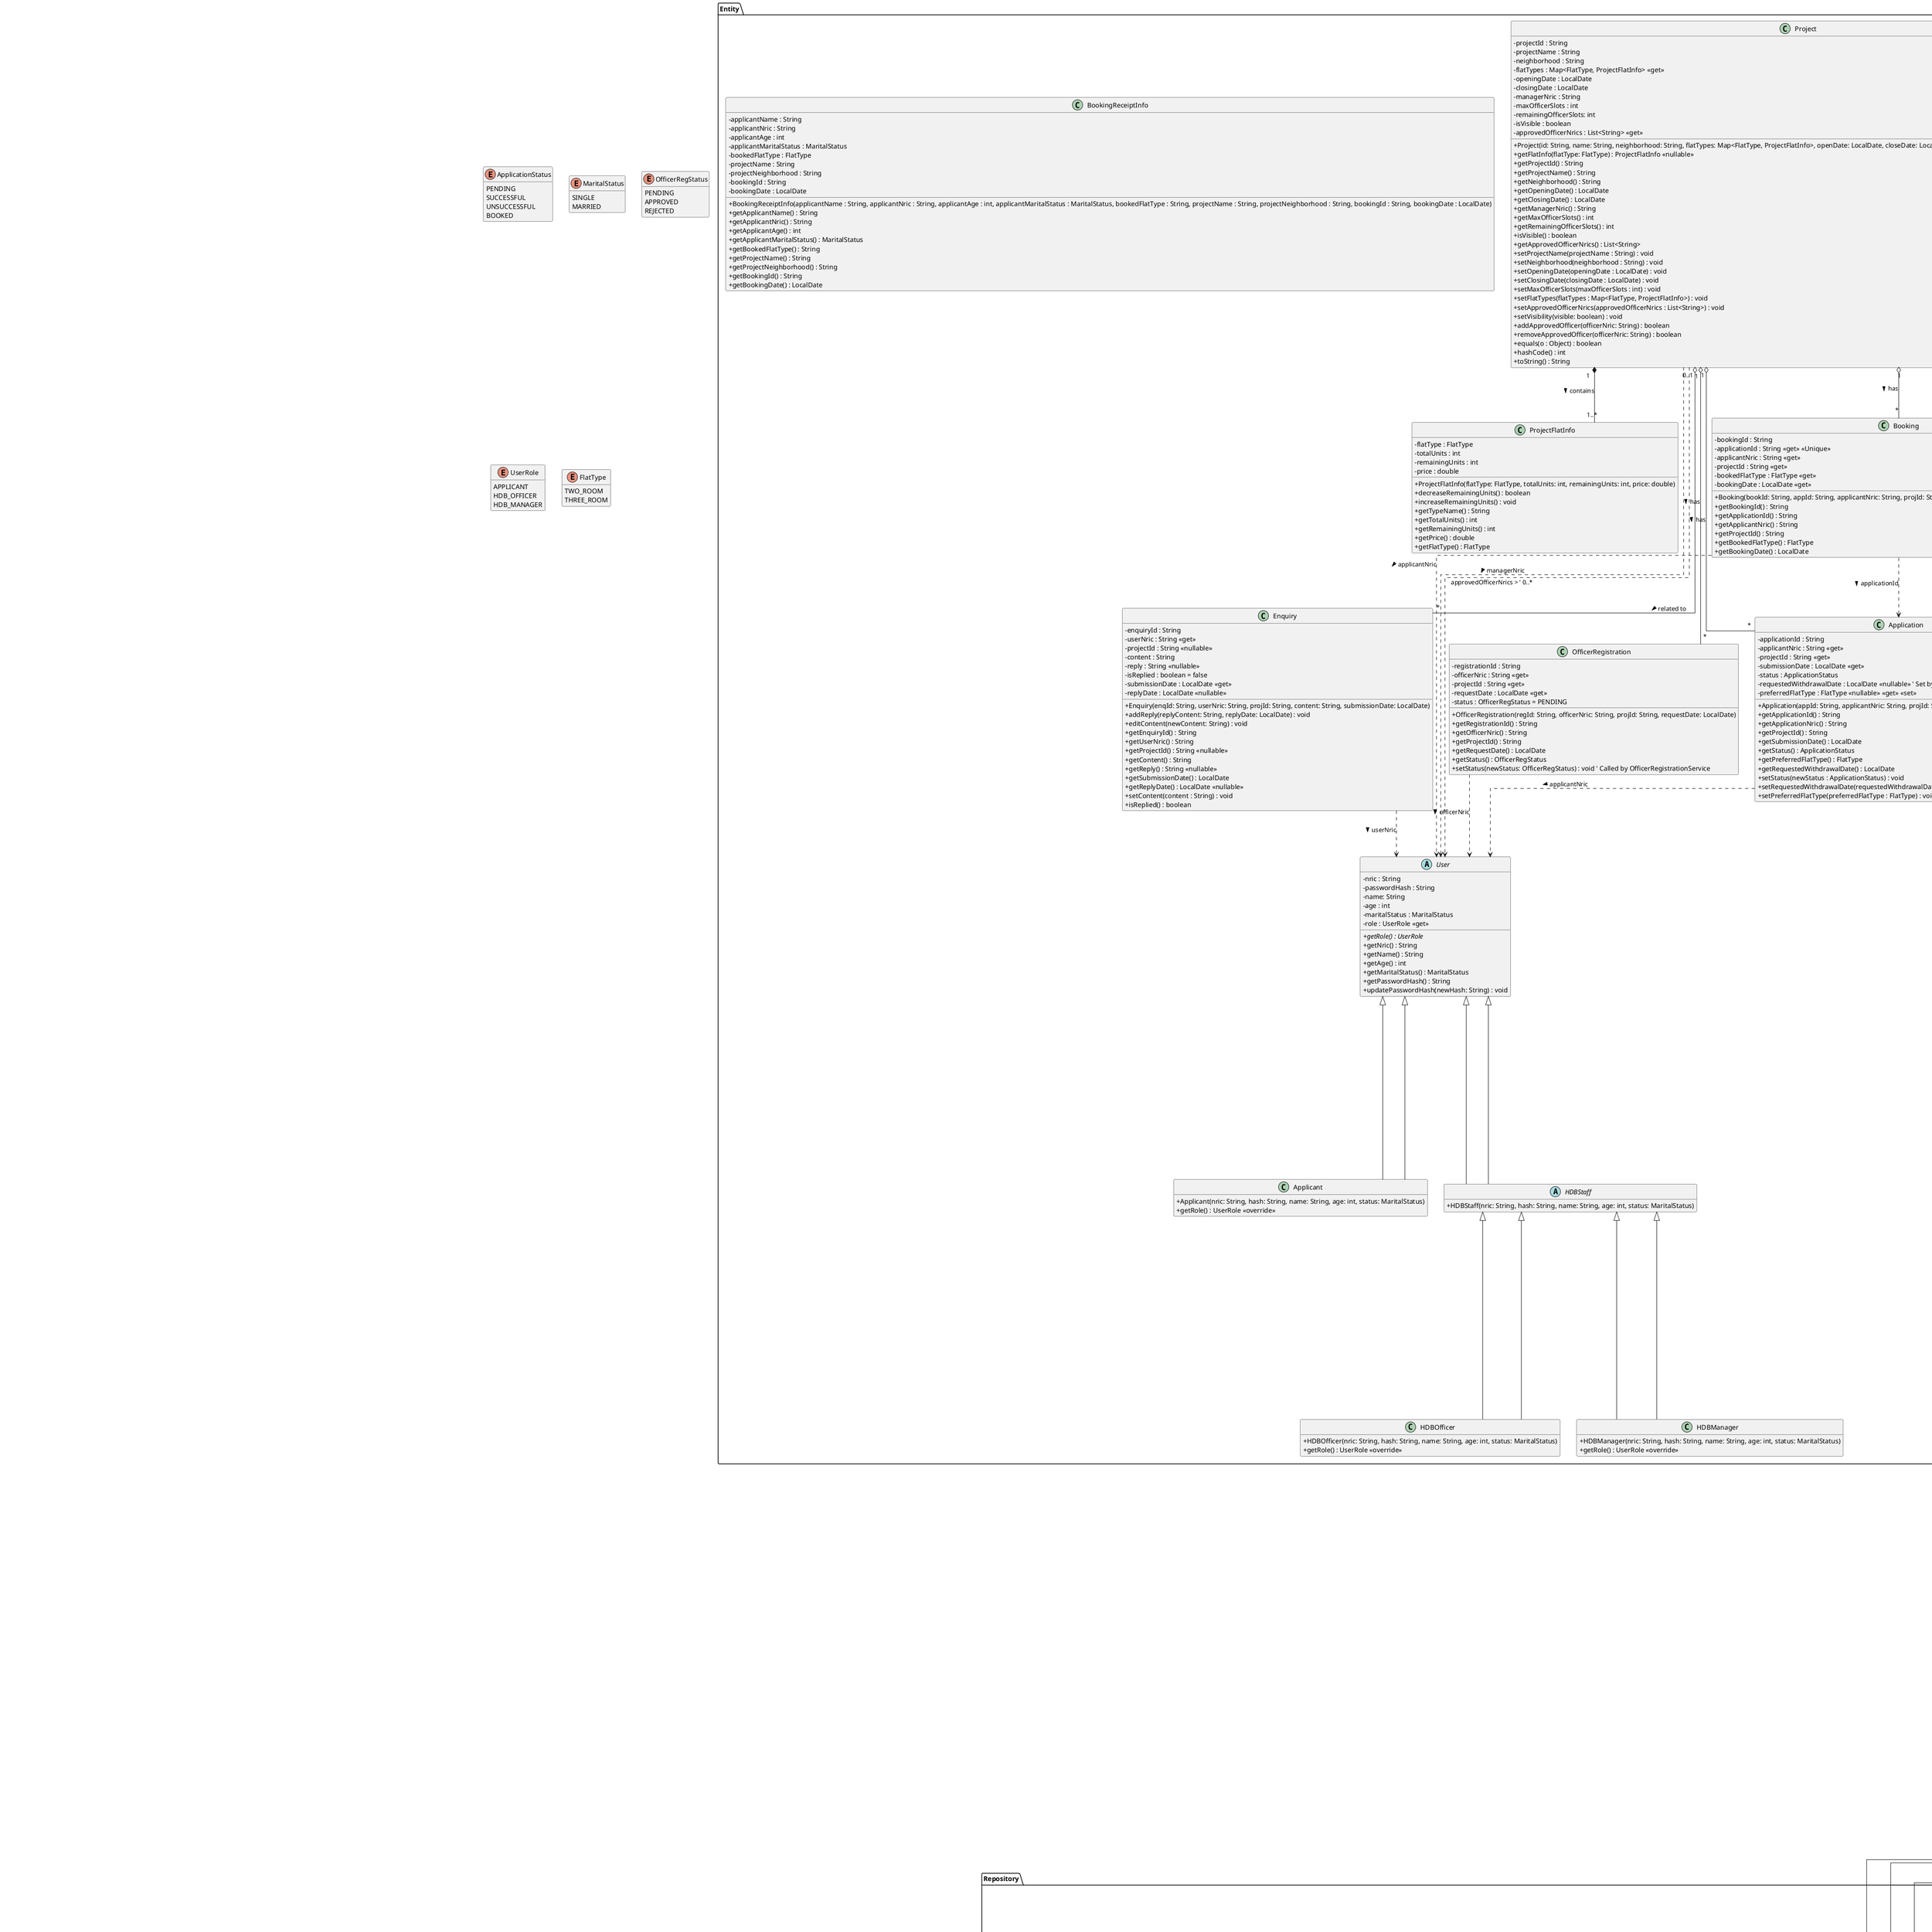 @startuml

' --- Settings ---
skinparam classAttributeIconSize 0
hide empty members
skinparam packageStyle rect
skinparam linetype ortho

' --- Enums ---
enum ApplicationStatus {
    PENDING
    SUCCESSFUL
    UNSUCCESSFUL
    BOOKED
}
enum MaritalStatus {
    SINGLE
    MARRIED
}
enum OfficerRegStatus {
    PENDING
    APPROVED
    REJECTED
}
enum UserRole {
    APPLICANT
    HDB_OFFICER
    HDB_MANAGER
}
enum FlatType {
    TWO_ROOM
    THREE_ROOM
}

' --- Entity Layer ---
package Entity <<Folder>> {
    abstract class User {
        - nric : String
        - passwordHash : String
        - name: String
        - age : int
        - maritalStatus : MaritalStatus
        - role : UserRole <<get>>
        + {abstract} getRole() : UserRole
        + getNric() : String
        + getName() : String
        + getAge() : int
        + getMaritalStatus() : MaritalStatus
        + getPasswordHash() : String
        + updatePasswordHash(newHash: String) : void
    }

    class Applicant extends User {
        + Applicant(nric: String, hash: String, name: String, age: int, status: MaritalStatus)
        + getRole() : UserRole <<override>>
    }

    abstract class HDBStaff extends User {
         + HDBStaff(nric: String, hash: String, name: String, age: int, status: MaritalStatus)
    }

    class HDBOfficer extends HDBStaff {
        + HDBOfficer(nric: String, hash: String, name: String, age: int, status: MaritalStatus)
        + getRole() : UserRole <<override>>
    }

    class HDBManager extends HDBStaff {
        + HDBManager(nric: String, hash: String, name: String, age: int, status: MaritalStatus)
        + getRole() : UserRole <<override>>
    }

    class ProjectFlatInfo {
        - flatType : FlatType
        - totalUnits : int
        - remainingUnits : int
        - price : double
        + ProjectFlatInfo(flatType: FlatType, totalUnits: int, remainingUnits: int, price: double)
        + decreaseRemainingUnits() : boolean
        + increaseRemainingUnits() : void
        + getTypeName() : String
        + getTotalUnits() : int
        + getRemainingUnits() : int
        + getPrice() : double
        + getFlatType() : FlatType
    }

    class Project {
        - projectId : String
        - projectName : String
        - neighborhood : String
        - flatTypes : Map<FlatType, ProjectFlatInfo> <<get>>
        - openingDate : LocalDate
        - closingDate : LocalDate
        - managerNric : String
        - maxOfficerSlots : int
        - remainingOfficerSlots: int
        - isVisible : boolean
        - approvedOfficerNrics : List<String> <<get>>
        + Project(id: String, name: String, neighborhood: String, flatTypes: Map<FlatType, ProjectFlatInfo>, openDate: LocalDate, closeDate: LocalDate, managerNric: String, maxOfficerSlots: int)
        + getFlatInfo(flatType: FlatType) : ProjectFlatInfo <<nullable>>
        + getProjectId() : String
        + getProjectName() : String
        + getNeighborhood() : String
        + getOpeningDate() : LocalDate
        + getClosingDate() : LocalDate
        + getManagerNric() : String
        + getMaxOfficerSlots() : int
        + getRemainingOfficerSlots() : int
        + isVisible() : boolean
        + getApprovedOfficerNrics() : List<String>
        + setProjectName(projectName : String) : void
        + setNeighborhood(neighborhood : String) : void
        + setOpeningDate(openingDate : LocalDate) : void
        + setClosingDate(closingDate : LocalDate) : void
        + setMaxOfficerSlots(maxOfficerSlots : int) : void
        + setFlatTypes(flatTypes : Map<FlatType, ProjectFlatInfo>) : void
        + setApprovedOfficerNrics(approvedOfficerNrics : List<String>) : void
        + setVisibility(visible: boolean) : void
        + addApprovedOfficer(officerNric: String) : boolean
        + removeApprovedOfficer(officerNric: String) : boolean
        + equals(o : Object) : boolean
        + hashCode() : int
        + toString() : String
    }

    class Application {
        - applicationId : String
        - applicantNric : String <<get>>
        - projectId : String <<get>>
        - submissionDate : LocalDate <<get>>
        - status : ApplicationStatus
        - requestedWithdrawalDate : LocalDate <<nullable>> ' Set by ApplicationService
        - preferredFlatType : FlatType <<nullable>> <<get>> <<set>>
        + Application(appId: String, applicantNric: String, projId: String, submissionDate: LocalDate)
        + getApplicationId() : String
        + getApplicationNric() : String
        + getProjectId() : String
        + getSubmissionDate() : LocalDate
        + getStatus() : ApplicationStatus
        + getPreferredFlatType() : FlatType
        + getRequestedWithdrawalDate() : LocalDate
        + setStatus(newStatus : ApplicationStatus) : void
        + setRequestedWithdrawalDate(requestedWithdrawalDate : LocalDate) : void
        + setPreferredFlatType(preferredFlatType : FlatType) : void
    }

    class Booking {
        - bookingId : String
        - applicationId : String <<get>> <<Unique>>
        - applicantNric : String <<get>>
        - projectId : String <<get>>
        - bookedFlatType : FlatType <<get>>
        - bookingDate : LocalDate <<get>>
        + Booking(bookId: String, appId: String, applicantNric: String, projId: String, flatType: FlatType, bookingDate: LocalDate)
        + getBookingId() : String
        + getApplicationId() : String
        + getApplicantNric() : String
        + getProjectId() : String
        + getBookedFlatType() : FlatType
        + getBookingDate() : LocalDate
    }

    class BookingReceiptInfo {
        - applicantName : String
        - applicantNric : String
        - applicantAge : int
        - applicantMaritalStatus : MaritalStatus
        - bookedFlatType : FlatType
        - projectName : String
        - projectNeighborhood : String
        - bookingId : String
        - bookingDate : LocalDate
        + BookingReceiptInfo(applicantName : String, applicantNric : String, applicantAge : int, applicantMaritalStatus : MaritalStatus, bookedFlatType : String, projectName : String, projectNeighborhood : String, bookingId : String, bookingDate : LocalDate)
        + getApplicantName() : String
        + getApplicantNric() : String
        + getApplicantAge() : int
        + getApplicantMaritalStatus() : MaritalStatus
        + getBookedFlatType() : String
        + getProjectName() : String
        + getProjectNeighborhood() : String
        + getBookingId() : String
        + getBookingDate() : LocalDate
    }

    class Enquiry {
        - enquiryId : String
        - userNric : String <<get>>
        - projectId : String <<nullable>>
        - content : String
        - reply : String <<nullable>>
        - isReplied : boolean = false
        - submissionDate : LocalDate <<get>>
        - replyDate : LocalDate <<nullable>>
        + Enquiry(enqId: String, userNric: String, projId: String, content: String, submissionDate: LocalDate)
        + addReply(replyContent: String, replyDate: LocalDate) : void
        + editContent(newContent: String) : void
        + getEnquiryId() : String
        + getUserNric() : String
        + getProjectId() : String <<nullable>>
        + getContent() : String
        + getReply() : String <<nullable>>
        + getSubmissionDate() : LocalDate
        + getReplyDate() : LocalDate <<nullable>>
        + setContent(content : String) : void
        + isReplied() : boolean
    }

     class OfficerRegistration {
        - registrationId : String
        - officerNric : String <<get>>
        - projectId : String <<get>>
        - requestDate : LocalDate <<get>>
        - status : OfficerRegStatus = PENDING
        + OfficerRegistration(regId: String, officerNric: String, projId: String, requestDate: LocalDate)
        + getRegistrationId() : String
        + getOfficerNric() : String
        + getProjectId() : String
        + getRequestDate() : LocalDate
        + getStatus() : OfficerRegStatus
        + setStatus(newStatus: OfficerRegStatus) : void ' Called by OfficerRegistrationService
    }
}

' --- Exception Package ---
package Exception <<Folder>> {
    class ApplicationException extends Exception {
        + ApplicationException(message: String)
    }
    class AuthenticationException extends Exception {
        + AuthenticationException(message: String)
    }
    class BookingException extends Exception {
        + BookingException(message: String)
    }
    class DataAccessException extends RuntimeException {
        + DataAccessException(message: String, cause: Throwable)
    }
    class RegistrationException extends Exception {
        + RegistrationException(message: String)
    }
     class InvalidInputException extends Exception {
        + InvalidInputException(message: String)
    }
}

' --- Repository Package ---
package Repository <<Folder>> {

    ' --- Helper Class ---
    class CsvRepositoryHelper<ID, T> <<Helper>> {
        - filePath : String <<final>>
        - header : String[] <<final>>
        - deserializer : Function<List<String[]>, Map<ID, T>> <<final>>
        - serializer : Function<Map<ID, T>, List<String[]>> <<final>>
        + CsvRepositoryHelper(filePath: String, header: String[], deserializer: Function<List<String[]>, Map<ID, T>>, serializer: Function<Map<ID, T>, List<String[]>>)
        + loadData() : Map<ID, T> <<throws DataAccessException>>
        + saveData(entities: Map<ID, T>) : void <<throws DataAccessException>>
    }

    interface IRepository<T, ID> <<DIP>> {
        + findById(id : ID) : T <<nullable>>
        + findAll() : Map<ID, T>
        + save(entity : T) : void
        + saveAll(entities: Map<ID, T>) : void
        + loadAll() : Map<ID, T> <<throws DataAccessException>>
    }

    interface IUserRepository extends IRepository<User, String> {
    }

    interface IProjectRepository extends IRepository<Project, String> {
        + findAllFlatInfoIds() : Set<String>
        + deleteById(id : String) : void <<throws DataAccessException>>
    }

    interface IApplicationRepository extends IRepository<Application, String> {
        + findByApplicantNric(nric: String) : Application <<nullable>>
        + findByProjectId(projectId: String) : List<Application>
        + findByStatus(status : ApplicationStatus) : List<Application>
    }

    interface IBookingRepository extends IRepository<Booking, String> {
        + findByApplicantNric(nric: String) : Booking <<nullable>>
        + findByApplicationId(applicationId: String) : Booking <<nullable>>
        + findByProjectId(projectId : String) : List<Booking>
    }

    interface IEnquiryRepository extends IRepository<Enquiry, String> {
        + findByUserNric(nric: String) : List<Enquiry>
        + findByProjectId(projectId: String) : List<Enquiry>
        + deleteById(id : String) : void <<throws DataAccessException>>
    }

    interface IOfficerRegistrationRepository extends IRepository<OfficerRegistration, String> {
        + findByOfficerNric(nric: String) : List<OfficerRegistration>
        + findByProjectId(projectId: String) : List<OfficerRegistration>
    }

    class UserRepository implements IUserRepository {
        - USER_FILE_PATH : String <<static>> final
        - USER_CSV_HEADER : String[] <<static>> final
        - users : Map<String, User>
        - csvHelper : CsvRepositoryHelper<String, User> <<final>>
        - deserializeUsers(csvData : List<String[]>) : Map<String, User>
        - serializeUsers(usersToSerialize : Map<String, User>) : List<String[]>
        + UserRepository()
        + loadAll() : Map<String, User> <<throws DataAccessException>>
        + saveAll(entities : Map<String, User>) : void
        + save(entity : User) : void
        + findById(id: String) : User <<nullable>>
        + findAll() : Map<String, User>
    }

    class ProjectRepository implements IProjectRepository {
        - PROJECT_FILE_PATH : String <<static>> final
        - PROJECT_CSV_HEADER : String[] <<static>> final
        - FLAT_INFO_FILE_PATH : String <<static>> final
        - FLAT_INFO_CSV_HEADER : String[] <<static>> final
        - projects : Map<String, Project>
        - csvHelper : CsvRepositoryHelper<String, Project> <<final>>
        - loadedFlatInfoIds : Set<String>
        - deserializeProjectsAndFlatInfo(projectData : List<String[]>) : Map<String, Project> <<throws DataAccessException>>
        - serializeProjectsAndFlatInfo(projectsToSerialize : Map<String, Project>) : List<String[]> <<throws DataAccessException>>
        + ProjectRepository()
        + loadAll() : Map<String, Project> <<throws DataAccessException>>
        + saveAll(projects: Map<String, Project>) : void
        + save(project: Project) : void
        + findById(projectId: String) : Project <<nullable>>
        + findAll() : Map<String, Project>
        + findAllFlatInfoIds() : Set<String>
        + deleteById(id : String) : void <<throws DataAccessException>>
    }

    class ApplicationRepository implements IApplicationRepository {
        - APPLICATION_FILE_PATH : String <<static>> final
        - APPLICATION_CSV_HEADER : String[] <<static>> final
        - applications : Map<String, Application>
        - csvHelper : CsvRepositoryHelper<String, Application> <<final>>
        - deserializeApplications(applicationData : List<String[]>) : Map<String, Application>
        - serializeApplications(appsToSerialize : Map<String, Application>) : List<String[]>
        + ApplicationRepository()
        + loadAll() : Map<String, Application> <<throws DataAccessException>>
        + saveAll(entities : Map<String, Application>) : void
        + save(application: Application) : void
        + findById(applicationId: String) : Application <<nullable>>
        + findAll() : Map<String, Application>
        + findByApplicantNric(nric: String) : Application <<nullable>>
        + findByProjectId(projectId: String) : List<Application>
        + findByStatus(status : ApplicationStatus) : List<Application>
    }

    class BookingRepository implements IBookingRepository {
        - BOOKING_FILE_PATH : String <<static>> final
        - BOOKING_CSV_HEADER : String[] <<static>> final
        - bookings : Map<String, Booking>
        - csvHelper : CsvRepositoryHelper<String, Booking> <<final>>
        - deserializeBookings(bookingData : List<String[]>) : Map<String, Booking>
        - serializeBookings(booksToSerialize : Map<String, Booking>) : List<String[]>
        + BookingRepository()
        + loadAll() : Map<String, Booking> <<throws DataAccessException>>
        + saveAll(entities : Map<String, Booking>) : void
        + save(booking: Booking) : void
        + findById(bookingId: String) : Booking <<nullable>>
        + findAll() : Map<String, Booking>
        + findByApplicantNric(nric: String) : Booking <<nullable>>
        + findByApplicationId(applicationId: String) : Booking <<nullable>>
        + findByProjectId(projectId : String) : List<Booking>
    }

    class EnquiryRepository implements IEnquiryRepository {
        - ENQUIRY_FILE_PATH : String <<static>> final
        - ENQUIRY_CSV_HEADER : String[] <<static>> final
        - enquiries : Map<String, Enquiry>
        - csvHelper : CsvRepositoryHelper<String, Enquiry> <<final>>
        - deserializeEnquiries(enquiryData : List<String[]>) : Map<String, Enquiry>
        - serializeEnquiries(enqsToSerialize : Map<String, Enquiry>) : List<String[]>
        + EnquiryRepository()
        + loadAll() : Map<String, Enquiry> <<throws DataAccessException>>
        + saveAll(entities : Map<String, Enquiry>) : void
        + save(enquiry: Enquiry) : void
        + findById(enquiryId: String) : Enquiry <<nullable>>
        + findAll() : Map<String, Enquiry>
        + findByUserNric(nric: String) : List<Enquiry>
        + findByProjectId(projectId: String) : List<Enquiry>
        + deleteById(enquiryId : String) : void <<throws DataAccessException>>
    }

    class OfficerRegistrationRepository implements IOfficerRegistrationRepository {
        - OFFICER_REGISTRATION_FILE_PATH : String <<static>> final
        - REGISTRATION_CSV_HEADER : String[] <<static>> final
        - registrations : Map<String, OfficerRegistration>
        - csvHelper : CsvRepositoryHelper<String, OfficerRegistration> <<final>>
        - deserializeRegistrations(registrationData : List<String[]>) : Map<String, OfficerRegistration> 
        - serializeRegistrations(regsToSerialize : Map<String, OfficerRegistration>) : List<String[]>
        + OfficerRegistrationRepository()
        + loadAll() : Map<String, OfficerRegistration> <<throws DataAccessException>>
        + saveAll(entities : Map<String, OfficerRegistration>) : void
        + save(registration: OfficerRegistration) : void
        + findById(registrationId: String) : OfficerRegistration <<nullable>>
        + findAll() : Map<String, OfficerRegistration>
        + findByOfficerNric(nric: String) : List<OfficerRegistration>
        + findByProjectId(projectId: String) : List<OfficerRegistration>
    }
}

' --- Utility Package ---
package Utility <<Folder>> {
    class FileUtil <<Utility>> {
        + {static} readCsvLines(filePath: String) : List<String[]> <<throws IOException>>
        + {static} writeCsvLines(filePath: String, data: List<String[]>, header: String[]) : void <<throws IOException>>
        + {static} parseLocalDate(dateString: String) : LocalDate <<nullable>>
        + {static} formatLocalDate(date: LocalDate) : String
        + {static} parseEnum(enumClass: Class<E>, value: String, defaultValue: E) : E
        + {static} joinList(list: List<String>, delimiter: String) : String
        + {static} splitString(str: String, delimiter: String) : List<String>
        + {static} parseIntOrDefault(value: String, defaultValue: Integer) : Integer
        + {static} parseDoubleOrDefault(value: String, defaultValue: Double) : Double
    }
    class ValidationUtil <<Utility>> {
        + {static} isValidNric(nric: String) : boolean
        ' Add other necessary static input methods
    }
    class PasswordUtil <<Utility>> {
        + {static} hashPassword(plainPassword: String) : String
        + {static} verifyPassword(plainPassword: String, storedHash: String) : boolean
    }
    class IdGenerator <<Utility>> {
        + {static} generateApplicationId() : String
        + {static} generateBookingId() : String
        + {static} generateEnquiryId() : String
        + {static} generateOfficerRegId() : String
        + {static} generateProjectId() : String
        + {static} generateProjectFlatInfoId() : String
    }
}

' --- Service Layer ---
package Service <<Folder>> {
    interface IUserService <<ISP>> {
        + findUserById(nric: String) : User <<nullable>>
        + findUserNames(nrics: Collection<String>) : Map<String, String>
    }

    class UserService implements IUserService {
        - userRepository : IUserRepository
        + UserService(userRepository: IUserRepository)
        + findUserById(nric: String) : User <<nullable>>
        + findUserNames(nrics: Collection<String>) : Map<String, String>
    }

    interface IAuthenticationService <<ISP>> {
        + login(nric: String, password: String) : User <<throws AuthenticationException>>
        + changePassword(user: User, newPassword: String) : boolean
        + registerApplicant(nric: String, plainPassword: String, name: String, age: int, maritalStatus MaritalStatus) : boolean <<throws AuthenticationException, DataAccessException>>
    }
    class AuthenticationService implements IAuthenticationService {
        - userRepository : IUserRepository
        + AuthenticationService(userRepository: IUserRepository)
        + login(nric: String, password: String) : User <<throws AuthenticationException>>
        + changePassword(user: User, newPassword: String) : boolean
        + registerApplicant(nric: String, plainPassword: String, name: String, age: int, maritalStatus MaritalStatus) : boolean <<throws AuthenticationException, DataAccessException>>
    }

    interface IBookingService <<ISP>> {
         + performBooking(officer: HDBOfficer, applicantNric: String, flatType: FlatType) : Booking <<throws BookingException>>
         + getBookingsByProject(projectId : String) : List<Booking> <<throws BookingException>>
    }
    class BookingService implements IBookingService {
        - applicationRepo : IApplicationRepository
        - projectRepo : IProjectRepository
        - bookingRepo : IBookingRepository
        - userRepo : IUserRepository
        + BookingService(appRepo: IApplicationRepository, projRepo: IProjectRepository, bookingRepo: IBookingRepository, userRepo: IUserRepository)
        + performBooking(officer: HDBOfficer, applicantNric: String, flatType: FlatType) : Booking <<throws BookingException>>
        + getBookingsByProject(projectId : String) : List<Booking> <<throws BookingException>>
    }

    interface IReceiptService <<ISP>> {
        + generateBookingReceipt(booking: Booking) : BookingReceiptInfo <<throws DataAccessException>>
    }
    class ReceiptService implements IReceiptService {
         - bookingRepo : IBookingRepository
         - userRepo : IUserRepository
         - projectRepo : IProjectRepository
        + ReceiptService(bookRepo: IBookingRepository, userRepo: IUserRepository, projRepo: IProjectRepository)
        + generateBookingReceipt(booking: Booking) : BookingReceiptInfo <<throws DataAccessException>>
    }

    interface IEligibilityService <<ISP>> {
         + canApplicantApply(user: User, project: Project) : boolean
         + isApplicantEligibleForFlatType(user : User, flatType : FlatType) : boolean
         + canOfficerRegister(officer: HDBOfficer, project: Project, allRegistrations: Collection<OfficerRegistration>, allApplications: Collection<Application>) : boolean
         + checkManagerProjectHandlingEligibility(manager : HDBManager, newProjectOpenDate : LocalDate, newProjectCloseDate : LocalDate, allExistingProjects : Collection<Project>)
     }
     class EligibilityService implements IEligibilityService {
         - projectRepository : IProjectRepository ' Added dependency based on method signature
         + EligibilityService(projectRepository : IProjectRepository)
         + canApplicantApply(user: User, project: Project) : boolean
         + isApplicantEligibleForFlatType(user : User, flatType : FlatType) : boolean
         + canOfficerRegister(officer: HDBOfficer, project: Project, allRegistrations: Collection<OfficerRegistration>, allApplications: Collection<Application>) : boolean
         + checkManagerProjectHandlingEligibility(manager : HDBManager, newProjectOpenDate : LocalDate, newProjectCloseDate : LocalDate, allExistingProjects : Collection<Project>)
     }

      interface IProjectService <<ISP>> {
        + createProject(manager: HDBManager, name: String, neighborhood: String, flatInfoMap: Map<FlatType, ProjectFlatInfo>, openDate: LocalDate, closeDate: LocalDate, officerSlots: int) : Project <<throws RegistrationException>>;
        + editCoreProjectDetails(manager: HDBManager, projectId: String, name: String, neighborhood: String, openDate: LocalDate, closeDate: LocalDate, officerSlots: int) : boolean;
        + deleteProject(manager: HDBManager, projectId: String) : boolean;
        + toggleVisibility(manager: HDBManager, projectId: String) : boolean;
        + getVisibleProjectsForUser(user: User, filters: Map<String, Object>) : List<Project>;
        + getVisibleProjectsForUser(user: User) : List<Project>;
        + getAllProjects(user: User, filters: Map<String, Object>) : List<Project>;
        + getProjectsManagedBy(managerNric: String) : List<Project>;
        + getProjectsManagedBy(managerNric: String, filters : Map<String, Object>) : List<Project>;
        + findProjectById(projectId: String) : Project <<nullable>>;
        + getProjectsAvailableForOfficerRegistration(officer: HDBOfficer): List<Project>;
    }

    class ProjectService implements IProjectService {
        - projectRepo : IProjectRepository;
        - userRepo : IUserRepository;
        - eligibilityService : IEligibilityService;
        + ProjectService(projectRepo: IProjectRepository, userRepo: IUserRepository, eligSvc: IEligibilityService);
        + createProject(manager: HDBManager, name: String, neighborhood: String, flatInfoMap: Map<FlatType, ProjectFlatInfo>, openDate: LocalDate, closeDate: LocalDate, officerSlots: int) : Project <<throws RegistrationException>>;
        + editCoreProjectDetails(manager: HDBManager, projectId: String, name: String, neighborhood: String, openDate: LocalDate, closeDate: LocalDate, officerSlots: int) : boolean;
        + deleteProject(manager: HDBManager, projectId: String) : boolean;
        + toggleVisibility(manager: HDBManager, projectId: String) : boolean;
        + getVisibleProjectsForUser(user: User, filters: Map<String, Object>) : List<Project>;
        + getVisibleProjectsForUser(user: User) : List<Project>;
        + getAllProjects(user: User, filters: Map<String, Object>) : List<Project>; ' Corrected user type
        + getProjectsManagedBy(managerNric: String) : List<Project>;
        + getProjectsManagedBy(managerNric: String, filters : Map<String, Object>) : List<Project>;
        + findProjectById(projectId: String) : Project <<nullable>>;
        + getProjectsAvailableForOfficerRegistration(officer: HDBOfficer): List<Project>;
    }

    interface IApplicationService <<ISP>> {
        + submitApplication(user: User, projectId: String, preferredFlatType: FlatType <<nullable>>) : Application <<throws ApplicationException>>
        + requestWithdrawal(user: User) : boolean <<throws ApplicationException>>;
        + reviewApplication(manager: HDBManager, applicationId: String, approve: boolean) : boolean <<throws ApplicationException>>;
        + reviewWithdrawal(manager: HDBManager, applicationId: String, approve: boolean) : boolean <<throws ApplicationException>>;
        + getApplicationForUser(applicantNric: String) : Application <<nullable>>;
        + getApplicationsByProject(projectId: String) : List<Application>;
        + getApplicationsByStatus(status: ApplicationStatus) : List<Application>;
    }
    class ApplicationService implements IApplicationService {
        - applicationRepo : IApplicationRepository;
        - projectRepo : IProjectRepository;
        - eligibilityService : IEligibilityService;
        - userRepo : IUserRepository;
        - bookingRepo : IBookingRepository;
        - officerRegRepo : IOfficerRegistrationRepository;
        + ApplicationService(appRepo: IApplicationRepository, projRepo: IProjectRepository, eligSvc: IEligibilityService, userRepo: IUserRepository, bookingRepo: IBookingRepository, officerRegRepo : IOfficerRegistrationRepository);
        + submitApplication(user: User, projectId: String, preferredFlatType: FlatType <<nullable>>) : Application <<throws ApplicationException>>
        + requestWithdrawal(user: User) : boolean <<throws ApplicationException>>;
        + reviewApplication(manager: HDBManager, applicationId: String, approve: boolean) : boolean <<throws ApplicationException>>;
        + reviewWithdrawal(manager: HDBManager, applicationId: String, approve: boolean) : boolean <<throws ApplicationException>>;
        + getApplicationForUser(applicantNric: String) : Application <<nullable>>;
        + getApplicationsByProject(projectId: String) : List<Application>;
        + getApplicationsByStatus(status: ApplicationStatus) : List<Application>;
    }

    interface IOfficerRegistrationService <<ISP>> {
        + requestProjectRegistration(officer: HDBOfficer, projectId: String) : OfficerRegistration <<throws RegistrationException>>;
        + reviewRegistration(manager: HDBManager, registrationId: String, approve: boolean) : boolean <<throws RegistrationException>>;
        + getRegistrationStatus(officer: HDBOfficer, projectId: String) : OfficerRegStatus <<nullable>>;
        + getPendingRegistrations() : List<OfficerRegistration>;
        + getPendingRegistrationsForProject(projectId : String) : List<OfficerRegistration>;
        + getPendingRegistrationsCountForProject(projectId : String) : int;
        + getRegistrationsByProject(projectId: String) : List<OfficerRegistration>;
        + getRegistrationsByOfficer(officerNric: String) : List<OfficerRegistration>;
    }
    class OfficerRegistrationService implements IOfficerRegistrationService {
        - registrationRepo : IOfficerRegistrationRepository;
        - projectRepo : IProjectRepository;
        - applicationRepo : IApplicationRepository;
        - eligibilityService : IEligibilityService;
        + OfficerRegistrationService(regRepo: IOfficerRegistrationRepository, projRepo: IProjectRepository, appRepo: IApplicationRepository, eligSvc: IEligibilityService);
        + requestProjectRegistration(officer: HDBOfficer, projectId: String) : OfficerRegistration <<throws RegistrationException>>;
        + reviewRegistration(manager: HDBManager, registrationId: String, approve: boolean) : boolean <<throws RegistrationException>>;
        + getRegistrationStatus(officer: HDBOfficer, projectId: String) : OfficerRegStatus <<nullable>>;
        + getPendingRegistrations() : List<OfficerRegistration>;
        + getPendingRegistrationsForProject(projectId : String) : List<OfficerRegistration>;
        + getPendingRegistrationsCountForProject(projectId : String) : int;
        + getRegistrationsByProject(projectId: String) : List<OfficerRegistration>;
        + getRegistrationsByOfficer(officerNric: String) : List<OfficerRegistration>;
    }

    interface IEnquiryService <<ISP>> {
        + createEnquiry(user: User, projectId: String <<nullable>>, content: String) : Enquiry;
        + editEnquiry(enquiryId: String, newContent: String, user: User) : boolean;
        + deleteEnquiry(enquiryId: String, user: User) : boolean;
        + replyToEnquiry(enquiryId: String, replyContent: String, staff: HDBStaff) : boolean;
        + viewMyEnquiries(user: User) : List<Enquiry>;
        + viewAllEnquiries() : List<Enquiry>;
        + viewProjectEnquiries(projectId: String) : List<Enquiry>;
        + findEnquiryById(enquiryId: String) : Enquiry <<nullable>>;
    }
    class EnquiryService implements IEnquiryService {
        - enquiryRepo : IEnquiryRepository;
        + EnquiryService(enquiryRepo: IEnquiryRepository);
        + createEnquiry(user: User, projectId: String <<nullable>>, content: String) : Enquiry;
        + editEnquiry(enquiryId: String, newContent: String, user: User) : boolean;
        + deleteEnquiry(enquiryId: String, user: User) : boolean;
        + replyToEnquiry(enquiryId: String, replyContent: String, staff: HDBStaff) : boolean;
        + viewMyEnquiries(user: User) : List<Enquiry>;
        + viewAllEnquiries() : List<Enquiry>;
        + viewProjectEnquiries(projectId: String) : List<Enquiry>;
        + findEnquiryById(enquiryId: String) : Enquiry <<nullable>>;
    }

     interface IReportService <<ISP>> {
        + generateBookingReport(filters: Map<String, String>) : String;
     }
     class ReportService implements IReportService {
         - bookingRepo : IBookingRepository;
         - projectRepo : IProjectRepository;
         - userRepo : IUserRepository;
         - applicationRepo : IApplicationRepository;
         + ReportService(bookRepo: IBookingRepository, projRepo: IProjectRepository, userRepo: IUserRepository, appRepo: IApplicationRepository);
         + generateBookingReport(filters: Map<String, String>) : String;
     }
}

' --- Controller Layer ---
package Controller <<Folder>> {
    class ControllerContainer {
       + authController : AuthenticationController
       + userController : UserController
       + projectController : ProjectController
       + appController : ApplicationController
       + officerRegController : OfficerRegistrationController
       + bookingController : BookingController
       + receiptController : ReceiptController
       + enquiryController : EnquiryController
       + reportController : ReportController
       + ControllerContainer(auth: AuthenticationController, user: UserController, proj: ProjectController, app: ApplicationController, reg: OfficerRegistrationController, book: BookingController, receipt: ReceiptController, enq: EnquiryController, report: ReportController)
    }

    class UserController {
        - userService : IUserService
        + UserController(userService: IUserService)
        + getUserName(nric: String) : String
        + getUserNamesForList(nrics: Collection<String>) : Map<String, String>
    }

    class AuthenticationController {
        - authService : IAuthenticationService;
        + AuthenticationController(authService: IAuthenticationService);
        + login(nric: String, password: String) : User <<throws AuthenticationException>>
        + changePassword(user: User, newPassword: String) : boolean
        + registerApplicant(nric: String, plainPassword: String, name: String, age: int, maritalStatus MaritalStatus) : boolean <<throws AuthenticationException, DataAccessException>>; 
    }

    class ProjectController {
        - projectService : IProjectService;
        + ProjectController(projectService: IProjectService);
        + createProject(manager: HDBManager, name: String, neighborhood: String, flatInfoMap: Map<FlatType, ProjectFlatInfo>, openDate: LocalDate, closeDate: LocalDate, officerSlots: int) : Project <<throws RegistrationException, InvalidInputException>>;
        + editProject(manager: HDBManager, projectId: String, name: String, neighborhood: String, openDate: LocalDate, closeDate: LocalDate, officerSlots: int) : boolean <<throws InvalidInputException>>;
        + deleteProject(manager: HDBManager, projectId: String) : boolean;
        + toggleProjectVisibility(manager: HDBManager, projectId: String) : boolean;
        + getVisibleProjects(user: User) : List<Project>;
        + getVisibleProjects(user: User, filters : Map<String, Object>) : List<Project>;
        + getAllProjects(user: HDBStaff, filters: Map<String, Object>) : List<Project>;
        + getProjectsManagedBy(manager: HDBManager) : List<Project>;
        + getProjectsManagedBy(manager: HDBManager, filters: Map<String, Object>) : List<Project>;
        + findProjectById(projectId: String) : Project <<nullable>>;
        + getProjectsAvailableForRegistration(officer: HDBOfficer): List<Project>;
    }

    class ApplicationController {
        - applicationService : IApplicationService;
        + ApplicationController(applicationService: IApplicationService);
        + submitApplication(user: User, projectId: String, preferredFlatType: FlatType <<nullable>>) : Application <<throws ApplicationException>>
        + requestWithdrawal(user: User) : boolean <<throws ApplicationException>>;
        + reviewApplication(manager: HDBManager, applicationId: String, approve: boolean) : boolean <<throws ApplicationException>>;
        + reviewWithdrawal(manager: HDBManager, applicationId: String, approve: boolean) : boolean <<throws ApplicationException>>;
        + getMyApplication(user: User) : Application <<nullable>>;
        + getProjectApplications(staff: HDBStaff, projectId: String) : List<Application>;
        + getApplicationsByStatus(staff: HDBStaff, status: ApplicationStatus) : List<Application>;
    }

    class OfficerRegistrationController {
        - registrationService : IOfficerRegistrationService;
        - projectService : IProjectService;
        + OfficerRegistrationController(regService: IOfficerRegistrationService, projService: IProjectService);
        + requestRegistration(officer: HDBOfficer, projectId: String) : OfficerRegistration <<throws RegistrationException>>;
        + reviewRegistration(manager: HDBManager, registrationId: String, approve: boolean) : boolean <<throws RegistrationException>>;
        + getMyRegistrationStatus(officer: HDBOfficer, projectId: String) : OfficerRegStatus <<nullable>>;
        + getPendingRegistrations(manager: HDBManager) : List<OfficerRegistration>;
        + getPendingRegistrationCountForProject(staff : HDBStaff, projectId : String) : int
        + getProjectRegistrations(staff: HDBStaff, projectId: String) : List<OfficerRegistration>;
        + getApprovedHandlingProject(officer: HDBOfficer) : Project <<nullable>>
        + getMyRegistrations(officer: HDBOfficer): List<OfficerRegistration>;
    }

    class BookingController {
         - bookingService : IBookingService;
         + BookingController(bookingService: IBookingService);
         + createBooking(officer: HDBOfficer, applicantNric: String, flatType: FlatType) : Booking <<throws BookingException, InvalidInputException>>;
         + getBookingsForProject(projectId : String) : List<Booking> <<throws BookingException>>
    }

    class ReceiptController {
        - receiptService : IReceiptService;
        + ReceiptController(receiptService: IReceiptService);
        + getBookingReceiptInfo(officer: HDBOfficer, booking: Booking) : BookingReceiptInfo <<throws DataAccessException>>;
    }

     class EnquiryController {
        - enquiryService : IEnquiryService;
        + EnquiryController(enquiryService: IEnquiryService);
        + createEnquiry(user: User, projectId: String <<nullable>>, content: String) : Enquiry <<throws InvalidInputException>>;
        + editMyEnquiry(user: User, enquiryId: String, newContent: String) : boolean <<throws InvalidInputException>>;
        + deleteMyEnquiry(user: User, enquiryId: String) : boolean;
        + replyToEnquiry(staff: HDBStaff, enquiryId: String, replyContent: String) : boolean <<throws InvalidInputException>>;
        + viewMyEnquiries(user: User) : List<Enquiry>;
        + viewAllEnquiries(staff: HDBStaff) : List<Enquiry>;
        + viewProjectEnquiries(staff: HDBStaff, projectId: String) : List<Enquiry>;
     }

     class ReportController {
         - reportService : IReportService;
         + ReportController(reportService: IReportService);
         + generateBookingReport(manager: HDBManager, filters: Map<String, String>) : String;
     }
}

' --- Views Layer ---
package Views <<Folder>> {
    class MainApp {
        - controllerContainer : ControllerContainer
        - scanner : Scanner
        - mainMenuUI : MainMenuUI
        - currentUser : User <<nullable>>
        + MainApp(controllers: ControllerContainer, scanner: Scanner)
        + {static} main(args : String[]) : void
        + {static} initialiseComponents : ControllerContainer
        + run() : void
        - routeToRoleUI(user: User) : void
    }

    abstract class BaseUI {
        # scanner : Scanner
        + BaseUI(scanner: Scanner)
        + displayMessage(message: String) : void
        + promptForInput(prompt: String) : String
        + promptForPassword(prompt: String) : String
        + promptForInt(prompt: String) : int
        + promptForDouble(prompt: String) : double
        + promptForDate(prompt: String) : LocalDate
        + promptForEnum(prompt: String, enumClass: Class<E>) : E
        + promptForConfirmation(prompt: String) : boolean
        # displayError(message: String) : void
        # clearConsole() : void
        # displayHeader(title: String) : void
        # displayList(items: List<T>, formatter: Function<T, String>) : void
        # pause() : void
        # formatDateSafe(date : LocalDate) : String
        # formatEnumName(enumConstant : Enum<?>) : String
    }

    class LoginUI extends BaseUI {
        - authController : AuthenticationController
        + LoginUI(authController: AuthenticationController, scanner: Scanner)
        + displayLogin() : User <<nullable>>
        + displayRegister() : void
    }

    class MainMenuUI extends BaseUI {
        - loginUI : LoginUI
        + MainMenuUI(authController: AuthenticationController, scanner: Scanner)
        + displayMainMenu() : User <<nullable>>
    }

    class ApplicantUI extends BaseUI {
        - user : Applicant
        - userController : UserController
        - projectController : ProjectController
        - appController : ApplicationController
        - enquiryController : EnquiryController
        - authController : AuthenticationController
        - projectUIHelper : ProjectUIHelper
        - accountUIHelper : AccountUIHelper
        - enquiryUIHelper : EnquiryUIHelper
        - applicationUIHelper : ApplicationUIHelper
        - handleViewAndApplyProjects() : void
        - handleSubmitEnquiry() : void
        - handleManageMyEnquiries() : void
        - handleEditEnquiryAction() : void
        - handleDeleteEnquiryAction() : void
        - handleChangePassword() : void
        + ApplicantUI(user: Applicant, userCtrl: UserController, projCtrl: ProjectController, appCtrl: ApplicationController, enqCtrl: EnquiryController, authCtrl: AuthenticationController, scanner: Scanner)
        + displayMainMenu() : void
    }

    class HDBOfficerUI extends BaseUI {
        - user : HDBOfficer
        - userController : UserController
        - projectController : ProjectController
        - appController : ApplicationController
        - officerRegController : OfficerRegistrationController
        - bookingController : BookingController
        - receiptController : ReceiptController
        - enquiryController : EnquiryController
        - authController : AuthenticationController
        - projectUIHelper : ProjectUIHelper
        - accountUIHelper : AccountUIHelper
        - enquiryUIHelper : EnquiryUIHelper
        - applicationUIHelper : ApplicationUIHelper
        - officerRegUIHelper : OfficerRegUIHelper
        - bookingUIHelper : BookingUIHelper
        - currentProjectFilters : Map<String, Object>
        - handleViewAndApplyProjects() : void
        - handleSubmitEnquiry() : void
        - handleManageMyEnquiries() : void
        - handleEditEnquiryAction() : void
        - handleDeleteEnquiryAction() : void
        - handleRequestRegistration() : void
        - handleViewRegistrationStatus() : void
        - handleManageHandlingProject() : void
        - handlePerformBookingAction() : void
        - handleGenerateReceiptAction() : void
        - handleViewAndReplyProjectEnquiriesAction() : void
        - handleChangePassword() : void
        + HDBOfficerUI(user: HDBOfficer, userCtrl: UserController, projCtrl: ProjectController, appCtrl: ApplicationController, offRegCtrl: OfficerRegistrationController, bookCtrl: BookingController, receiptCtrl: ReceiptController, enqCtrl: EnquiryController, authCtrl: AuthenticationController, scanner: Scanner)
        + displayMainMenu() : void
     }

    class HDBManagerUI extends BaseUI {
        - user : HDBManager
        - userController : UserController
        - projectController : ProjectController
        - appController : ApplicationController
        - officerRegController : OfficerRegistrationController
        - enquiryController : EnquiryController
        - reportController : ReportController
        - authController : AuthenticationController
        - projectUIHelper : ProjectUIHelper
        - accountUIHelper : AccountUIHelper
        - applicationUIHelper : ApplicationUIHelper
        - enquiryUIHelper : EnquiryUIHelper
        - officerRegUIHelper : OfficerRegUIHelper
        - currentProjectFilters : Map<String, Object>
        - handleManageProjects() : void
        - handleCreateProject() : void
        - handleEditProject() : void
        - handleDeleteProject() : void
        - handleToggleVisibility() : void
        - handleViewAllProjects() : void
        - handleViewMyProjects() : void
        - handleReviewOfficerRegistrations() : void
        - handleReviewApplications() : void
        - handleReviewWithdrawal() : void
        - handleViewReplyEnquiries() : void
        - handleGenerateReport() : void
        - handleChangePassword() : void
        - promptForDateOrKeep(prompt : String, currentValue : LocalDate) : LocalDate
        - promptForIntOrKeep(prompt : String, currentValue : int) : int
        - promptForOptionalInput(prompt : String, originalValue : String) : String
        + HDBManagerUI(user: HDBManager, userCtrl: UserController, projCtrl: ProjectController, appCtrl: ApplicationController, offRegCtrl: OfficerRegistrationController, enqCtrl: EnquiryController, reportCtrl: ReportController, authCtrl: AuthenticationController, scanner: Scanner)
        + displayMainMenu() : void
     }

    class AccountUIHelper {
        - baseUI : BaseUI
        - authController : AuthenticationController
        + AccountUIHelper(baseUI: BaseUI, authController: AuthenticationController)
        + handlePasswordChange(currentUser: User) : boolean
    }

    class ProjectUIHelper {
        - baseUI : BaseUI
        - projectController : ProjectController
        - userController : UserController
        + ProjectUIHelper(baseUI: BaseUI, userCtrl: UserController, projCtrl: ProjectController)
        + selectProjectFromList(projects: List<Project>, listTitle: String) : Project <<nullable>>
        + displayApplicantProjectDetails(project: Project) : void
        + displayStaffProjectDetails(project: Project, pendingCount: int) : void
        + displayFlatInfoSection(project: Project) : void
        + promptForProjectFilters(allowStaffFilters: boolean) : Map<String, Object>
        + displayFlatAvailability(project: Project) : void
    }

    class ApplicationUIHelper {
        - baseUI : BaseUI
        - applicationController : ApplicationController
        - projectController : ProjectController
        - eligibilityService : IEligibilityService
        - performWithdrawalAction(user : User) : void
        - isApplicantEligibleForFlatType(user: User, flatType: FlatType) : boolean
        + ApplicationUIHelper(baseUI: BaseUI, appCtrl: ApplicationController, projCtrl: ProjectController, eligSvc: IEligibilityService)
        + performApplicationSubmission(user: User, projectId: String) : void
        + performViewAndWithdraw(user: User) : void
        + displayApplicationList(apps: List<Application>, title: String) : Map<Integer, Application>
    }

    class OfficerRegUIHelper {
        - baseUI : BaseUI
        - projectController : ProjectController
        - userController : UserController ' Added
        + OfficerRegUIHelper(baseUI: BaseUI, projectController: ProjectController, userController: UserController)
        + displayOfficerRegList(regs: List<OfficerRegistration>, title: String) : Map<Integer, OfficerRegistration>
        + selectOfficerRegFromList(regs: List<OfficerRegistration>, title: String) : OfficerRegistration <<nullable>>
        + displayOfficerRegistrationDetails(reg: OfficerRegistration) : void
        + displayOfficerRegListForViewing(regs: List<OfficerRegistration>, title: String) : void
    }

    class EnquiryUIHelper {
        - baseUI : BaseUI
        - projectController : ProjectController
        - userController : UserController
        - SNIPPET_LENGTH : int <<static>> final
        + EnquiryUIHelper(baseUI: BaseUI, userController: UserController, projectController: ProjectController)
        + selectEnquiryFromList(enquiries: List<Enquiry>, listTitle: String) : Enquiry <<nullable>>
        + displayEnquiryDetails(enquiry: Enquiry): void
        + displayEnquiryList(enquiries: List<Enquiry>, title: String): Map<Integer, Enquiry>
    }

    class BookingUIHelper {
        - baseUI : BaseUI
        - userController : UserController
        + BookingUIHelper(baseUI: BaseUI, userController: UserController)
        + selectBookingFromList(bookings: List<Booking>, title: String) : Booking <<nullable>>
        + displayBookingReceipt(receiptInfo: BookingReceiptInfo) : void
    }
}

' --- Relationships ---

' Inheritance / Realization
User <|-- Applicant
User <|-- HDBStaff
HDBStaff <|-- HDBOfficer
HDBStaff <|-- HDBManager
Exception <|-- ApplicationException
BaseUI <|-- LoginUI
IRepository <|.. IUserRepository 
IUserRepository <|.. UserRepository
IUserService <|.. UserService

' == Entity Layer Relationships ==
Project "1" *-- "1..*" ProjectFlatInfo : contains >
Project "1" o-- "*" Application       : has >
Project "1" o-- "*" Booking           : has >
Project "0..1" o-- "*" Enquiry        : related to >
Project "1" o-- "*" OfficerRegistration : has >
' FK Dependencies (Not covered by Aggregation/Composition)
Project ..> User : managerNric >
Project ..> User : approvedOfficerNrics > ' 0..*
Application ..> User : applicantNric >
Booking ..> Application : applicationId >
Booking ..> User : applicantNric >
Enquiry ..> User : userNric >
OfficerRegistration ..> User : officerNric >


' == Repository Layer Relationships ==
' Association (Repository uses Helper)
UserRepository                "1" --> "1" CsvRepositoryHelper : delegates to >
ProjectRepository             "1" --> "1" CsvRepositoryHelper : delegates to >
ApplicationRepository         "1" --> "1" CsvRepositoryHelper : delegates to >
BookingRepository             "1" --> "1" CsvRepositoryHelper : delegates to >
EnquiryRepository             "1" --> "1" CsvRepositoryHelper : delegates to >
OfficerRegistrationRepository "1" --> "1" CsvRepositoryHelper : delegates to >
' Dependencies
CsvRepositoryHelper ..> FileUtil : uses >
CsvRepositoryHelper ..> DataAccessException : throws >


' == Service Layer Relationships ==
' Associations (Service holds reference to Repo/Service Interface)
UserService "1" --> "1" IUserRepository
AuthenticationService "1" --> "1" IUserRepository
ProjectService "1" --> "1" IProjectRepository
ProjectService "1" --> "1" IUserRepository
ProjectService "1" --> "1" IEligibilityService
ApplicationService "1" --> "1" IApplicationRepository
ApplicationService "1" --> "1" IProjectRepository
ApplicationService "1" --> "1" IUserRepository
ApplicationService "1" --> "1" IBookingRepository
ApplicationService "1" --> "1" IOfficerRegistrationRepository
ApplicationService "1" --> "1" IEligibilityService
BookingService "1" --> "1" IApplicationRepository
BookingService "1" --> "1" IProjectRepository
BookingService "1" --> "1" IBookingRepository
BookingService "1" --> "1" IUserRepository
ReceiptService "1" --> "1" IBookingRepository
ReceiptService "1" --> "1" IUserRepository
ReceiptService "1" --> "1" IProjectRepository
OfficerRegistrationService "1" --> "1" IOfficerRegistrationRepository
OfficerRegistrationService "1" --> "1" IProjectRepository
OfficerRegistrationService "1" --> "1" IApplicationRepository
OfficerRegistrationService "1" --> "1" IEligibilityService
EnquiryService "1" --> "1" IEnquiryRepository
EligibilityService "1" --> "1" IProjectRepository
ReportService "1" --> "1" IBookingRepository
ReportService "1" --> "1" IProjectRepository
ReportService "1" --> "1" IUserRepository
ReportService "1" --> "1" IApplicationRepository
' Dependencies (Utilities)
AuthenticationService ..> PasswordUtil
ProjectService ..> IdGenerator
ApplicationService ..> IdGenerator
BookingService ..> IdGenerator
OfficerRegistrationService ..> IdGenerator
EnquiryService ..> IdGenerator


' == Controller Layer Relationships ==
' Composition
ControllerContainer "1" *-- "1" AuthenticationController
ControllerContainer "1" *-- "1" UserController
ControllerContainer "1" *-- "1" ProjectController
ControllerContainer "1" *-- "1" ApplicationController
ControllerContainer "1" *-- "1" OfficerRegistrationController
ControllerContainer "1" *-- "1" BookingController
ControllerContainer "1" *-- "1" ReceiptController
ControllerContainer "1" *-- "1" EnquiryController
ControllerContainer "1" *-- "1" ReportController
' Associations (Controller holds reference to Service Interface)
UserController "1" --> "1" IUserService
AuthenticationController "1" --> "1" IAuthenticationService
ProjectController "1" --> "1" IProjectService
ApplicationController "1" --> "1" IApplicationService
OfficerRegistrationController "1" --> "1" IOfficerRegistrationService
OfficerRegistrationController "1" --> "1" IProjectService
BookingController "1" --> "1" IBookingService
ReceiptController "1" --> "1" IReceiptService
EnquiryController "1" --> "1" IEnquiryService
ReportController "1" --> "1" IReportService


' == Views Layer Relationships ==
' Composition
MainApp "1" *--> "1" ControllerContainer : uses >
' Dependencies (Creation / Transient Usage)
MainApp ..> LoginUI : <<creates>>
MainApp ..> ApplicantUI : <<creates>>
MainApp ..> HDBOfficerUI : <<creates>>
MainApp ..> HDBManagerUI : <<creates>>
' Associations (UI holds reference to Helper)
ApplicantUI "1" --> "1" AccountUIHelper
ApplicantUI "1" --> "1" ProjectUIHelper
ApplicantUI "1" --> "1" ApplicationUIHelper
ApplicantUI "1" --> "1" EnquiryUIHelper
HDBOfficerUI "1" --> "1" AccountUIHelper
HDBOfficerUI "1" --> "1" ProjectUIHelper
HDBOfficerUI "1" --> "1" ApplicationUIHelper
HDBOfficerUI "1" --> "1" EnquiryUIHelper
HDBOfficerUI "1" --> "1" OfficerRegUIHelper
HDBOfficerUI "1" --> "1" BookingUIHelper
HDBManagerUI "1" --> "1" AccountUIHelper
HDBManagerUI "1" --> "1" ProjectUIHelper
HDBManagerUI "1" --> "1" ApplicationUIHelper
HDBManagerUI "1" --> "1" EnquiryUIHelper
HDBManagerUI "1" --> "1" OfficerRegUIHelper
' Dependencies (UI uses Controller / Helper uses other components)
LoginUI ..> AuthenticationController
ApplicantUI ..> UserController
ApplicantUI ..> ProjectController
ApplicantUI ..> ApplicationController
ApplicantUI ..> EnquiryController
ApplicantUI ..> AuthenticationController
HDBOfficerUI ..> UserController
HDBOfficerUI ..> ProjectController
HDBOfficerUI ..> ApplicationController
HDBOfficerUI ..> OfficerRegistrationController
HDBOfficerUI ..> BookingController
HDBOfficerUI ..> ReceiptController
HDBOfficerUI ..> EnquiryController
HDBOfficerUI ..> AuthenticationController
HDBManagerUI ..> UserController
HDBManagerUI ..> ProjectController
HDBManagerUI ..> ApplicationController
HDBManagerUI ..> OfficerRegistrationController
HDBManagerUI ..> EnquiryController
HDBManagerUI ..> ReportController
HDBManagerUI ..> AuthenticationController
AccountUIHelper ..> BaseUI
AccountUIHelper ..> AuthenticationController
ProjectUIHelper ..> BaseUI
ProjectUIHelper ..> ProjectController
ProjectUIHelper ..> UserController
ApplicationUIHelper ..> BaseUI
ApplicationUIHelper ..> ApplicationController
ApplicationUIHelper ..> ProjectController
ApplicationUIHelper ..> IEligibilityService
OfficerRegUIHelper ..> BaseUI
OfficerRegUIHelper ..> ProjectController
OfficerRegUIHelper ..> UserController
EnquiryUIHelper ..> BaseUI
EnquiryUIHelper ..> ProjectController
EnquiryUIHelper ..> UserController
BookingUIHelper ..> BaseUI
BookingUIHelper ..> UserController

' == General Utility Dependencies ==
Views ..> ValidationUtil
Repository ..> FileUtil

' == Conceptual Layer Dependencies ==
' Views ..> Controller : uses >
' Controller ..> Service : uses >
' Service ..> Repository : uses >
' Service ..> Entity : uses >
' Controller ..> Entity : uses >
' Views ..> Entity : uses >
' Repository ..> Entity : uses >


@enduml